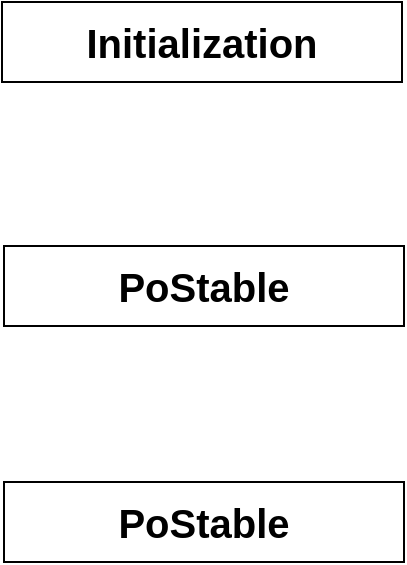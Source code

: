 <mxfile version="16.5.1" type="device"><diagram id="0Rd1tt53F3ne607jVbnj" name="概览"><mxGraphModel dx="1102" dy="865" grid="1" gridSize="10" guides="1" tooltips="1" connect="1" arrows="1" fold="1" page="1" pageScale="1" pageWidth="1169" pageHeight="827" math="0" shadow="0"><root><mxCell id="0"/><mxCell id="1" parent="0"/><mxCell id="iUBeU9QuDd59tt7XZynr-1" value="&lt;font style=&quot;font-size: 20px&quot;&gt;&lt;b&gt;Initialization&lt;/b&gt;&lt;/font&gt;" style="rounded=0;whiteSpace=wrap;html=1;" vertex="1" parent="1"><mxGeometry x="200" y="160" width="200" height="40" as="geometry"/></mxCell><mxCell id="iUBeU9QuDd59tt7XZynr-4" value="&lt;span style=&quot;font-size: 20px&quot;&gt;&lt;b&gt;PoStable&lt;/b&gt;&lt;/span&gt;" style="rounded=0;whiteSpace=wrap;html=1;" vertex="1" parent="1"><mxGeometry x="201" y="282" width="200" height="40" as="geometry"/></mxCell><mxCell id="iUBeU9QuDd59tt7XZynr-7" value="&lt;span style=&quot;font-size: 20px&quot;&gt;&lt;b&gt;PoStable&lt;/b&gt;&lt;/span&gt;" style="rounded=0;whiteSpace=wrap;html=1;" vertex="1" parent="1"><mxGeometry x="201" y="400" width="200" height="40" as="geometry"/></mxCell></root></mxGraphModel></diagram></mxfile>